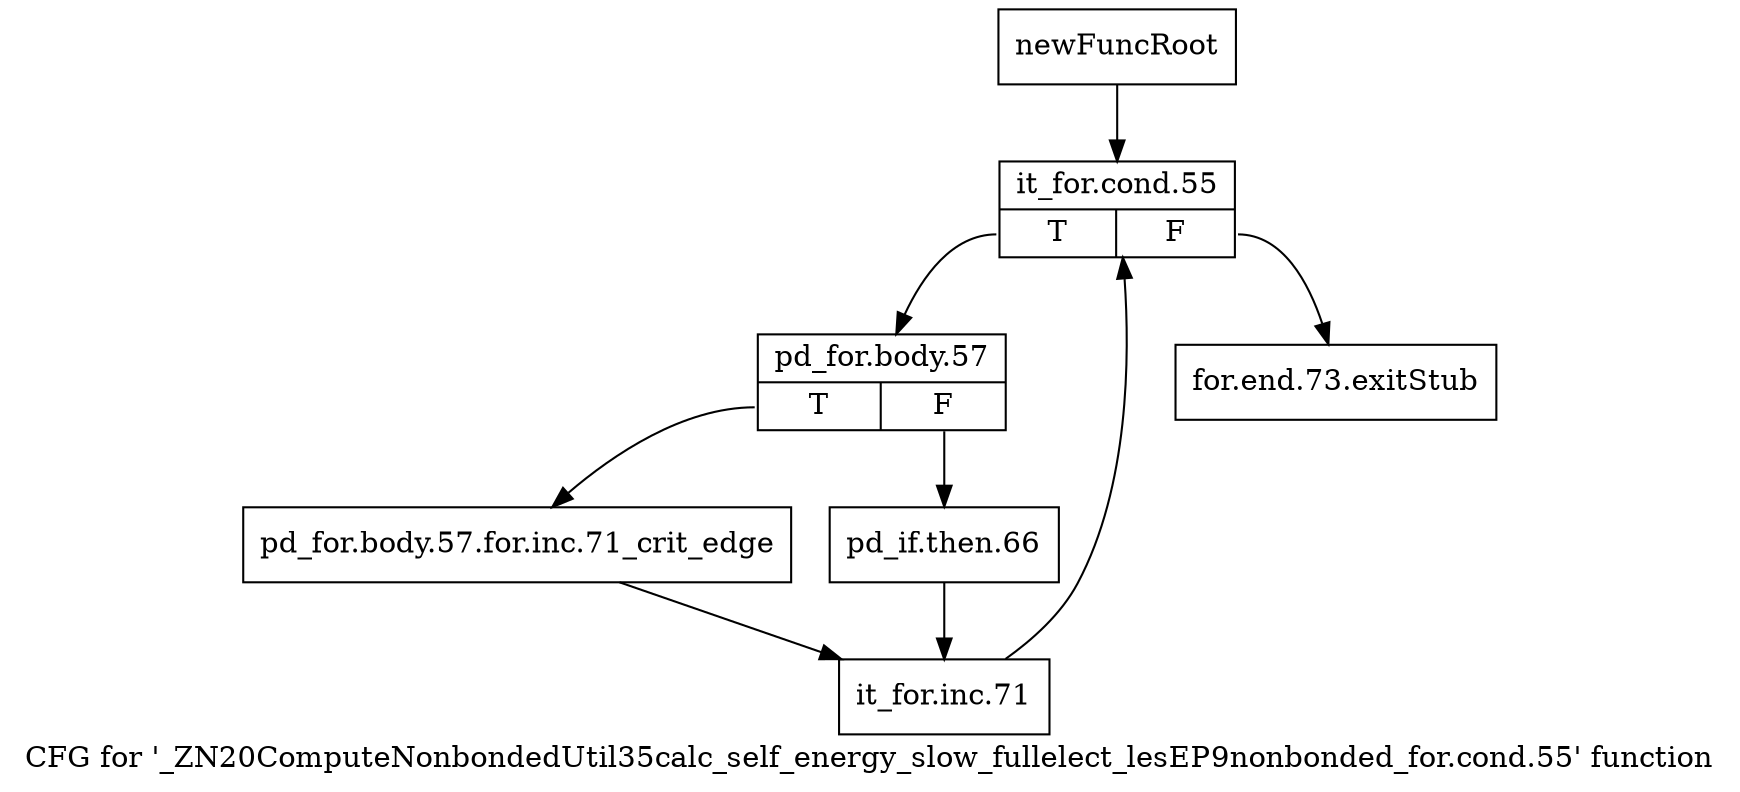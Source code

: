 digraph "CFG for '_ZN20ComputeNonbondedUtil35calc_self_energy_slow_fullelect_lesEP9nonbonded_for.cond.55' function" {
	label="CFG for '_ZN20ComputeNonbondedUtil35calc_self_energy_slow_fullelect_lesEP9nonbonded_for.cond.55' function";

	Node0x221aba0 [shape=record,label="{newFuncRoot}"];
	Node0x221aba0 -> Node0x221ac40;
	Node0x221abf0 [shape=record,label="{for.end.73.exitStub}"];
	Node0x221ac40 [shape=record,label="{it_for.cond.55|{<s0>T|<s1>F}}"];
	Node0x221ac40:s0 -> Node0x221ac90;
	Node0x221ac40:s1 -> Node0x221abf0;
	Node0x221ac90 [shape=record,label="{pd_for.body.57|{<s0>T|<s1>F}}"];
	Node0x221ac90:s0 -> Node0x221ad30;
	Node0x221ac90:s1 -> Node0x221ace0;
	Node0x221ace0 [shape=record,label="{pd_if.then.66}"];
	Node0x221ace0 -> Node0x2247360;
	Node0x221ad30 [shape=record,label="{pd_for.body.57.for.inc.71_crit_edge}"];
	Node0x221ad30 -> Node0x2247360;
	Node0x2247360 [shape=record,label="{it_for.inc.71}"];
	Node0x2247360 -> Node0x221ac40;
}
